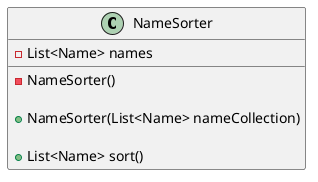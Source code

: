 @startuml
'https://plantuml.com/class-diagram

class NameSorter {
    -List<Name> names

    -NameSorter()

    +NameSorter(List<Name> nameCollection)

    +List<Name> sort()
}

@enduml